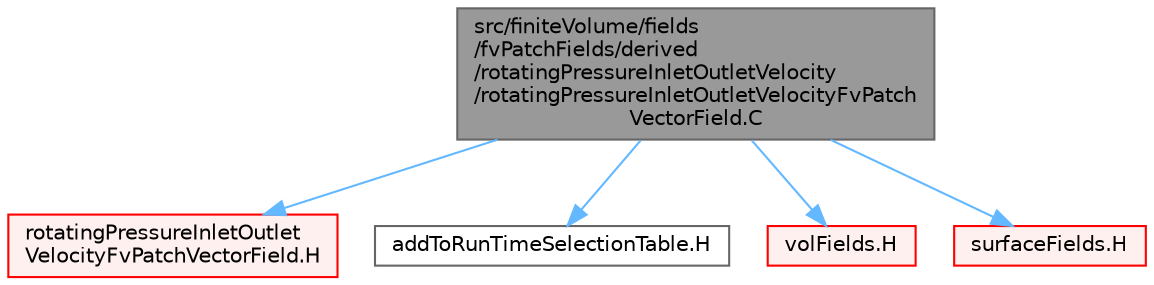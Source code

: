 digraph "src/finiteVolume/fields/fvPatchFields/derived/rotatingPressureInletOutletVelocity/rotatingPressureInletOutletVelocityFvPatchVectorField.C"
{
 // LATEX_PDF_SIZE
  bgcolor="transparent";
  edge [fontname=Helvetica,fontsize=10,labelfontname=Helvetica,labelfontsize=10];
  node [fontname=Helvetica,fontsize=10,shape=box,height=0.2,width=0.4];
  Node1 [id="Node000001",label="src/finiteVolume/fields\l/fvPatchFields/derived\l/rotatingPressureInletOutletVelocity\l/rotatingPressureInletOutletVelocityFvPatch\lVectorField.C",height=0.2,width=0.4,color="gray40", fillcolor="grey60", style="filled", fontcolor="black",tooltip=" "];
  Node1 -> Node2 [id="edge1_Node000001_Node000002",color="steelblue1",style="solid",tooltip=" "];
  Node2 [id="Node000002",label="rotatingPressureInletOutlet\lVelocityFvPatchVectorField.H",height=0.2,width=0.4,color="red", fillcolor="#FFF0F0", style="filled",URL="$rotatingPressureInletOutletVelocityFvPatchVectorField_8H.html",tooltip=" "];
  Node1 -> Node290 [id="edge2_Node000001_Node000290",color="steelblue1",style="solid",tooltip=" "];
  Node290 [id="Node000290",label="addToRunTimeSelectionTable.H",height=0.2,width=0.4,color="grey40", fillcolor="white", style="filled",URL="$addToRunTimeSelectionTable_8H.html",tooltip="Macros for easy insertion into run-time selection tables."];
  Node1 -> Node291 [id="edge3_Node000001_Node000291",color="steelblue1",style="solid",tooltip=" "];
  Node291 [id="Node000291",label="volFields.H",height=0.2,width=0.4,color="red", fillcolor="#FFF0F0", style="filled",URL="$volFields_8H.html",tooltip=" "];
  Node1 -> Node388 [id="edge4_Node000001_Node000388",color="steelblue1",style="solid",tooltip=" "];
  Node388 [id="Node000388",label="surfaceFields.H",height=0.2,width=0.4,color="red", fillcolor="#FFF0F0", style="filled",URL="$surfaceFields_8H.html",tooltip="Foam::surfaceFields."];
}
